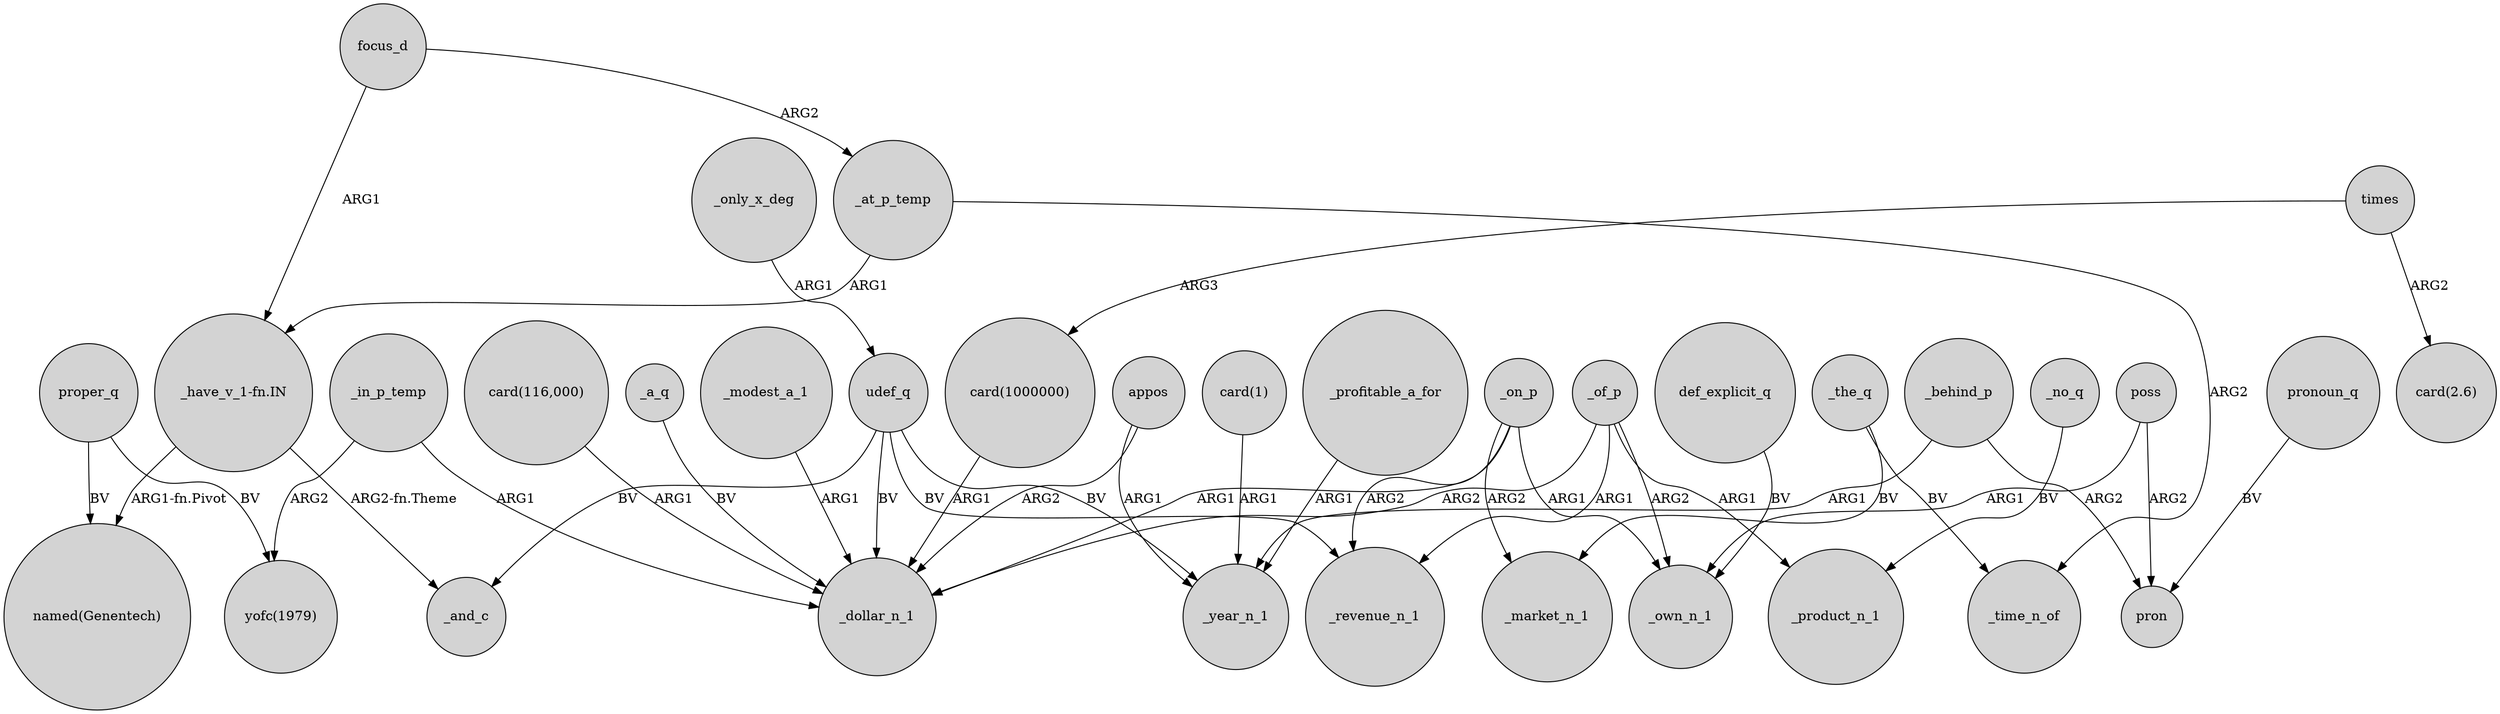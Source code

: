 digraph {
	node [shape=circle style=filled]
	focus_d -> "_have_v_1-fn.IN" [label=ARG1]
	proper_q -> "named(Genentech)" [label=BV]
	focus_d -> _at_p_temp [label=ARG2]
	appos -> _dollar_n_1 [label=ARG2]
	_only_x_deg -> udef_q [label=ARG1]
	"card(1000000)" -> _dollar_n_1 [label=ARG1]
	_of_p -> _own_n_1 [label=ARG2]
	poss -> pron [label=ARG2]
	times -> "card(2.6)" [label=ARG2]
	_at_p_temp -> "_have_v_1-fn.IN" [label=ARG1]
	appos -> _year_n_1 [label=ARG1]
	_of_p -> _product_n_1 [label=ARG1]
	_on_p -> _dollar_n_1 [label=ARG1]
	_on_p -> _market_n_1 [label=ARG2]
	_no_q -> _product_n_1 [label=BV]
	_at_p_temp -> _time_n_of [label=ARG2]
	"_have_v_1-fn.IN" -> _and_c [label="ARG2-fn.Theme"]
	"card(116,000)" -> _dollar_n_1 [label=ARG1]
	def_explicit_q -> _own_n_1 [label=BV]
	_a_q -> _dollar_n_1 [label=BV]
	"_have_v_1-fn.IN" -> "named(Genentech)" [label="ARG1-fn.Pivot"]
	poss -> _own_n_1 [label=ARG1]
	pronoun_q -> pron [label=BV]
	udef_q -> _revenue_n_1 [label=BV]
	_the_q -> _time_n_of [label=BV]
	_on_p -> _own_n_1 [label=ARG1]
	_behind_p -> _year_n_1 [label=ARG1]
	times -> "card(1000000)" [label=ARG3]
	_of_p -> _revenue_n_1 [label=ARG1]
	_on_p -> _revenue_n_1 [label=ARG2]
	proper_q -> "yofc(1979)" [label=BV]
	"card(1)" -> _year_n_1 [label=ARG1]
	_in_p_temp -> "yofc(1979)" [label=ARG2]
	udef_q -> _year_n_1 [label=BV]
	_behind_p -> pron [label=ARG2]
	_profitable_a_for -> _year_n_1 [label=ARG1]
	_of_p -> _dollar_n_1 [label=ARG2]
	_modest_a_1 -> _dollar_n_1 [label=ARG1]
	_in_p_temp -> _dollar_n_1 [label=ARG1]
	_the_q -> _market_n_1 [label=BV]
	udef_q -> _and_c [label=BV]
	udef_q -> _dollar_n_1 [label=BV]
}
